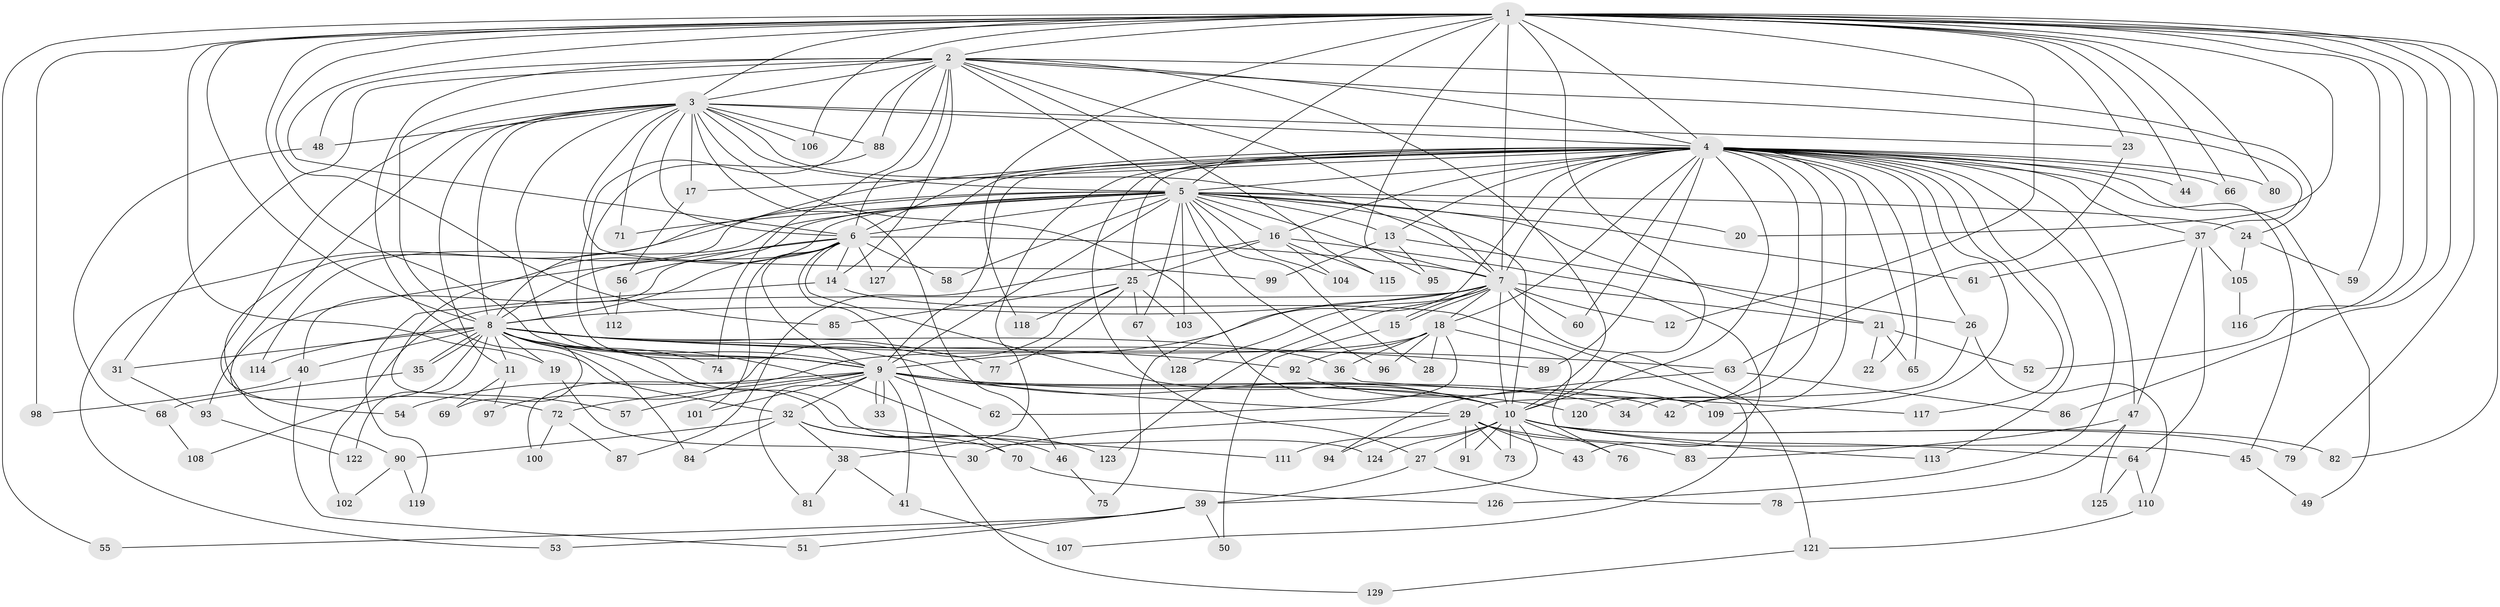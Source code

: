 // coarse degree distribution, {26: 0.010869565217391304, 29: 0.010869565217391304, 16: 0.010869565217391304, 39: 0.010869565217391304, 21: 0.010869565217391304, 12: 0.010869565217391304, 15: 0.010869565217391304, 19: 0.010869565217391304, 10: 0.021739130434782608, 2: 0.6195652173913043, 6: 0.03260869565217391, 7: 0.03260869565217391, 3: 0.10869565217391304, 11: 0.010869565217391304, 5: 0.021739130434782608, 4: 0.021739130434782608, 1: 0.03260869565217391, 8: 0.010869565217391304}
// Generated by graph-tools (version 1.1) at 2025/49/03/04/25 22:49:25]
// undirected, 129 vertices, 283 edges
graph export_dot {
  node [color=gray90,style=filled];
  1;
  2;
  3;
  4;
  5;
  6;
  7;
  8;
  9;
  10;
  11;
  12;
  13;
  14;
  15;
  16;
  17;
  18;
  19;
  20;
  21;
  22;
  23;
  24;
  25;
  26;
  27;
  28;
  29;
  30;
  31;
  32;
  33;
  34;
  35;
  36;
  37;
  38;
  39;
  40;
  41;
  42;
  43;
  44;
  45;
  46;
  47;
  48;
  49;
  50;
  51;
  52;
  53;
  54;
  55;
  56;
  57;
  58;
  59;
  60;
  61;
  62;
  63;
  64;
  65;
  66;
  67;
  68;
  69;
  70;
  71;
  72;
  73;
  74;
  75;
  76;
  77;
  78;
  79;
  80;
  81;
  82;
  83;
  84;
  85;
  86;
  87;
  88;
  89;
  90;
  91;
  92;
  93;
  94;
  95;
  96;
  97;
  98;
  99;
  100;
  101;
  102;
  103;
  104;
  105;
  106;
  107;
  108;
  109;
  110;
  111;
  112;
  113;
  114;
  115;
  116;
  117;
  118;
  119;
  120;
  121;
  122;
  123;
  124;
  125;
  126;
  127;
  128;
  129;
  1 -- 2;
  1 -- 3;
  1 -- 4;
  1 -- 5;
  1 -- 6;
  1 -- 7;
  1 -- 8;
  1 -- 9;
  1 -- 10;
  1 -- 12;
  1 -- 19;
  1 -- 20;
  1 -- 23;
  1 -- 44;
  1 -- 52;
  1 -- 55;
  1 -- 59;
  1 -- 66;
  1 -- 79;
  1 -- 80;
  1 -- 82;
  1 -- 85;
  1 -- 86;
  1 -- 95;
  1 -- 98;
  1 -- 106;
  1 -- 116;
  1 -- 118;
  2 -- 3;
  2 -- 4;
  2 -- 5;
  2 -- 6;
  2 -- 7;
  2 -- 8;
  2 -- 9;
  2 -- 10;
  2 -- 14;
  2 -- 24;
  2 -- 31;
  2 -- 32;
  2 -- 37;
  2 -- 48;
  2 -- 74;
  2 -- 88;
  2 -- 115;
  3 -- 4;
  3 -- 5;
  3 -- 6;
  3 -- 7;
  3 -- 8;
  3 -- 9;
  3 -- 10;
  3 -- 11;
  3 -- 17;
  3 -- 23;
  3 -- 46;
  3 -- 48;
  3 -- 54;
  3 -- 71;
  3 -- 72;
  3 -- 88;
  3 -- 99;
  3 -- 106;
  4 -- 5;
  4 -- 6;
  4 -- 7;
  4 -- 8;
  4 -- 9;
  4 -- 10;
  4 -- 13;
  4 -- 16;
  4 -- 17;
  4 -- 18;
  4 -- 22;
  4 -- 25;
  4 -- 26;
  4 -- 27;
  4 -- 34;
  4 -- 37;
  4 -- 38;
  4 -- 42;
  4 -- 44;
  4 -- 45;
  4 -- 47;
  4 -- 49;
  4 -- 60;
  4 -- 65;
  4 -- 66;
  4 -- 75;
  4 -- 80;
  4 -- 89;
  4 -- 109;
  4 -- 113;
  4 -- 117;
  4 -- 120;
  4 -- 126;
  4 -- 127;
  5 -- 6;
  5 -- 7;
  5 -- 8;
  5 -- 9;
  5 -- 10;
  5 -- 13;
  5 -- 16;
  5 -- 20;
  5 -- 21;
  5 -- 24;
  5 -- 28;
  5 -- 53;
  5 -- 57;
  5 -- 58;
  5 -- 61;
  5 -- 67;
  5 -- 71;
  5 -- 90;
  5 -- 96;
  5 -- 103;
  5 -- 104;
  5 -- 114;
  6 -- 7;
  6 -- 8;
  6 -- 9;
  6 -- 10;
  6 -- 14;
  6 -- 40;
  6 -- 56;
  6 -- 58;
  6 -- 93;
  6 -- 101;
  6 -- 127;
  6 -- 129;
  7 -- 8;
  7 -- 9;
  7 -- 10;
  7 -- 12;
  7 -- 15;
  7 -- 15;
  7 -- 18;
  7 -- 21;
  7 -- 60;
  7 -- 102;
  7 -- 121;
  7 -- 123;
  7 -- 128;
  8 -- 9;
  8 -- 10;
  8 -- 11;
  8 -- 19;
  8 -- 31;
  8 -- 35;
  8 -- 35;
  8 -- 36;
  8 -- 40;
  8 -- 63;
  8 -- 69;
  8 -- 70;
  8 -- 74;
  8 -- 77;
  8 -- 84;
  8 -- 89;
  8 -- 92;
  8 -- 108;
  8 -- 111;
  8 -- 114;
  8 -- 122;
  8 -- 124;
  9 -- 10;
  9 -- 29;
  9 -- 32;
  9 -- 33;
  9 -- 33;
  9 -- 34;
  9 -- 41;
  9 -- 42;
  9 -- 54;
  9 -- 57;
  9 -- 62;
  9 -- 72;
  9 -- 81;
  9 -- 101;
  9 -- 120;
  10 -- 27;
  10 -- 39;
  10 -- 64;
  10 -- 73;
  10 -- 76;
  10 -- 79;
  10 -- 82;
  10 -- 91;
  10 -- 111;
  10 -- 113;
  10 -- 124;
  11 -- 69;
  11 -- 97;
  13 -- 26;
  13 -- 95;
  13 -- 99;
  14 -- 107;
  14 -- 119;
  15 -- 50;
  16 -- 25;
  16 -- 43;
  16 -- 87;
  16 -- 104;
  16 -- 115;
  17 -- 56;
  18 -- 28;
  18 -- 36;
  18 -- 62;
  18 -- 76;
  18 -- 92;
  18 -- 96;
  18 -- 100;
  19 -- 30;
  21 -- 22;
  21 -- 52;
  21 -- 65;
  23 -- 63;
  24 -- 59;
  24 -- 105;
  25 -- 67;
  25 -- 77;
  25 -- 85;
  25 -- 97;
  25 -- 103;
  25 -- 118;
  26 -- 29;
  26 -- 110;
  27 -- 39;
  27 -- 78;
  29 -- 30;
  29 -- 43;
  29 -- 45;
  29 -- 73;
  29 -- 83;
  29 -- 91;
  29 -- 94;
  31 -- 93;
  32 -- 38;
  32 -- 46;
  32 -- 70;
  32 -- 84;
  32 -- 90;
  32 -- 123;
  35 -- 68;
  36 -- 117;
  37 -- 47;
  37 -- 61;
  37 -- 64;
  37 -- 105;
  38 -- 41;
  38 -- 81;
  39 -- 50;
  39 -- 51;
  39 -- 53;
  39 -- 55;
  40 -- 51;
  40 -- 98;
  41 -- 107;
  45 -- 49;
  46 -- 75;
  47 -- 78;
  47 -- 83;
  47 -- 125;
  48 -- 68;
  56 -- 112;
  63 -- 86;
  63 -- 94;
  64 -- 110;
  64 -- 125;
  67 -- 128;
  68 -- 108;
  70 -- 126;
  72 -- 87;
  72 -- 100;
  88 -- 112;
  90 -- 102;
  90 -- 119;
  92 -- 109;
  93 -- 122;
  105 -- 116;
  110 -- 121;
  121 -- 129;
}
